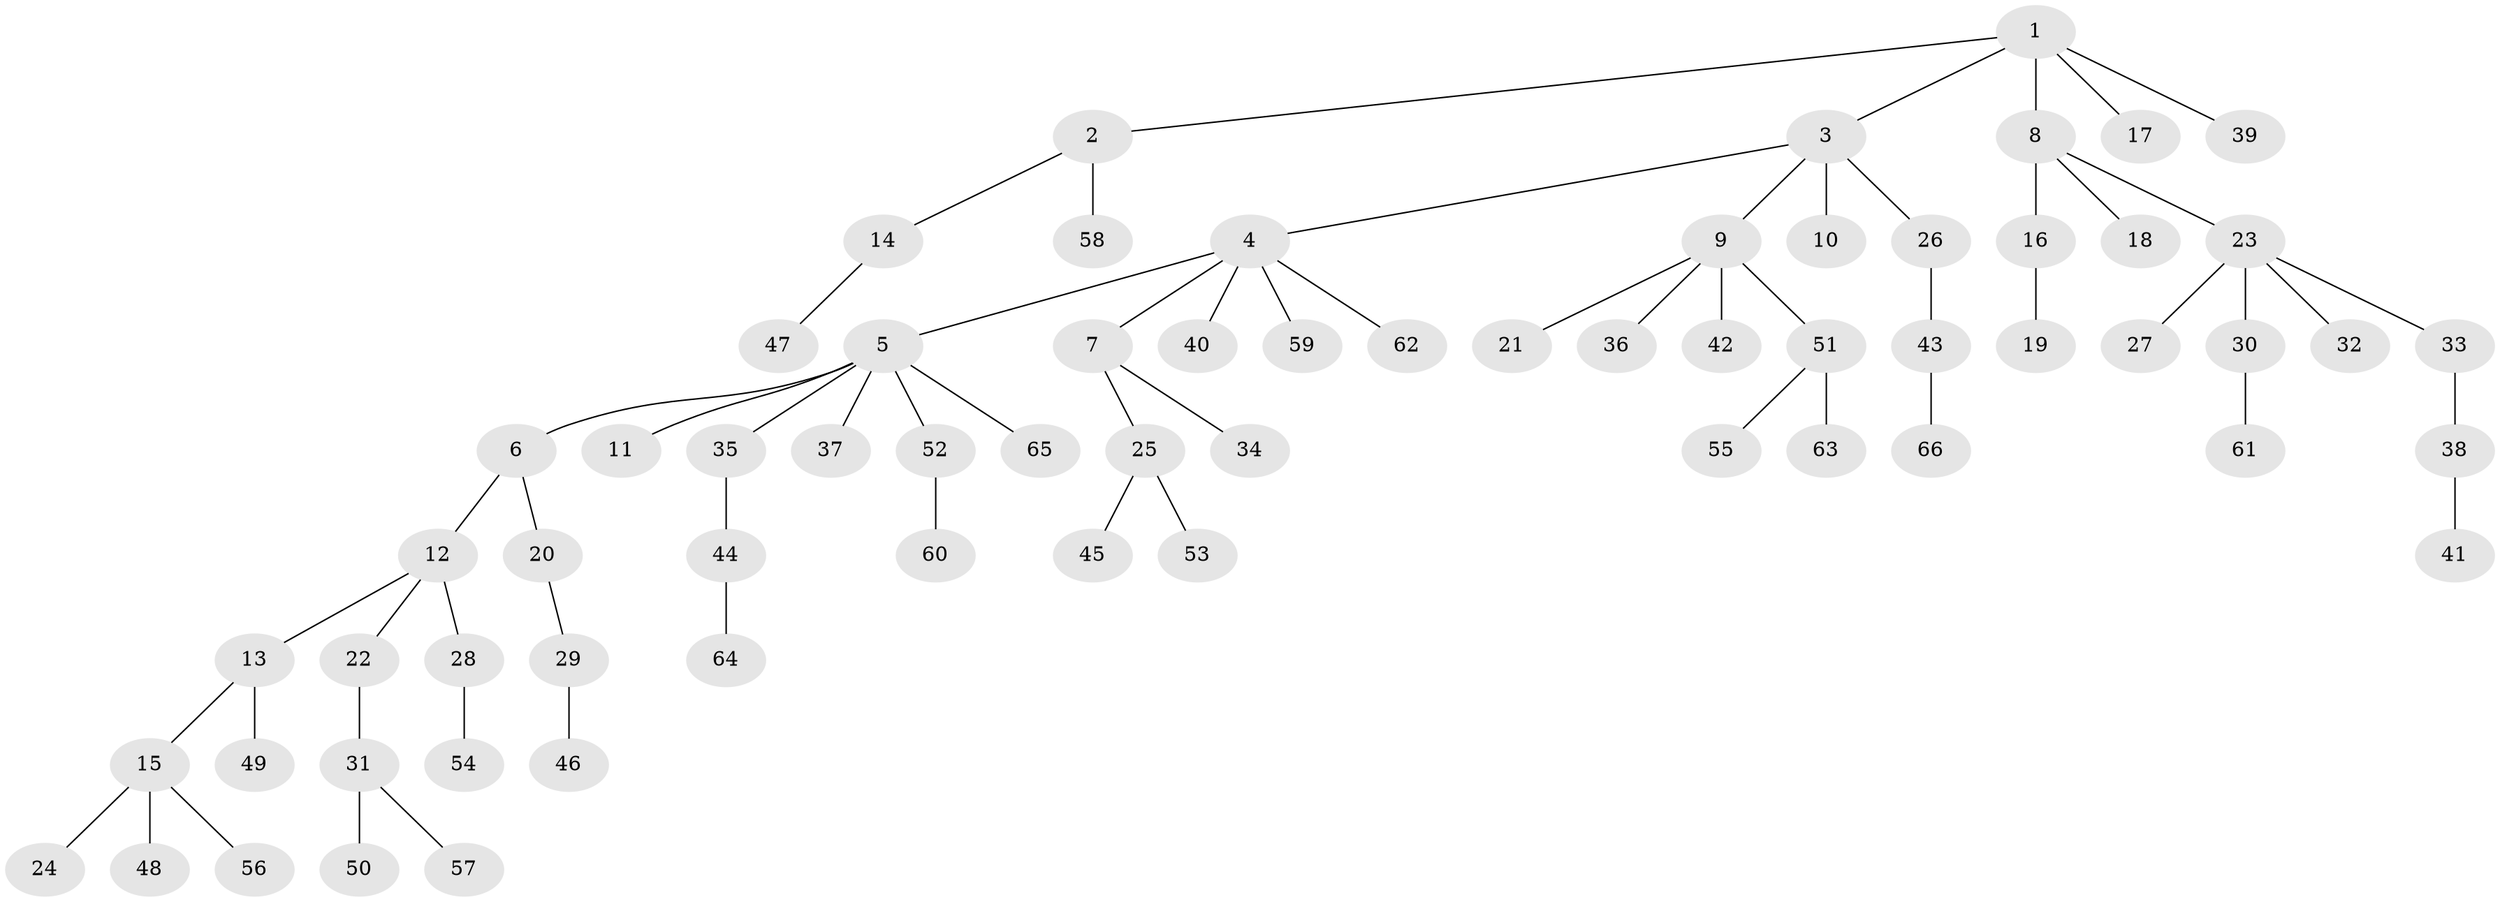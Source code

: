 // Generated by graph-tools (version 1.1) at 2025/26/03/09/25 03:26:29]
// undirected, 66 vertices, 65 edges
graph export_dot {
graph [start="1"]
  node [color=gray90,style=filled];
  1;
  2;
  3;
  4;
  5;
  6;
  7;
  8;
  9;
  10;
  11;
  12;
  13;
  14;
  15;
  16;
  17;
  18;
  19;
  20;
  21;
  22;
  23;
  24;
  25;
  26;
  27;
  28;
  29;
  30;
  31;
  32;
  33;
  34;
  35;
  36;
  37;
  38;
  39;
  40;
  41;
  42;
  43;
  44;
  45;
  46;
  47;
  48;
  49;
  50;
  51;
  52;
  53;
  54;
  55;
  56;
  57;
  58;
  59;
  60;
  61;
  62;
  63;
  64;
  65;
  66;
  1 -- 2;
  1 -- 3;
  1 -- 8;
  1 -- 17;
  1 -- 39;
  2 -- 14;
  2 -- 58;
  3 -- 4;
  3 -- 9;
  3 -- 10;
  3 -- 26;
  4 -- 5;
  4 -- 7;
  4 -- 40;
  4 -- 59;
  4 -- 62;
  5 -- 6;
  5 -- 11;
  5 -- 35;
  5 -- 37;
  5 -- 52;
  5 -- 65;
  6 -- 12;
  6 -- 20;
  7 -- 25;
  7 -- 34;
  8 -- 16;
  8 -- 18;
  8 -- 23;
  9 -- 21;
  9 -- 36;
  9 -- 42;
  9 -- 51;
  12 -- 13;
  12 -- 22;
  12 -- 28;
  13 -- 15;
  13 -- 49;
  14 -- 47;
  15 -- 24;
  15 -- 48;
  15 -- 56;
  16 -- 19;
  20 -- 29;
  22 -- 31;
  23 -- 27;
  23 -- 30;
  23 -- 32;
  23 -- 33;
  25 -- 45;
  25 -- 53;
  26 -- 43;
  28 -- 54;
  29 -- 46;
  30 -- 61;
  31 -- 50;
  31 -- 57;
  33 -- 38;
  35 -- 44;
  38 -- 41;
  43 -- 66;
  44 -- 64;
  51 -- 55;
  51 -- 63;
  52 -- 60;
}
